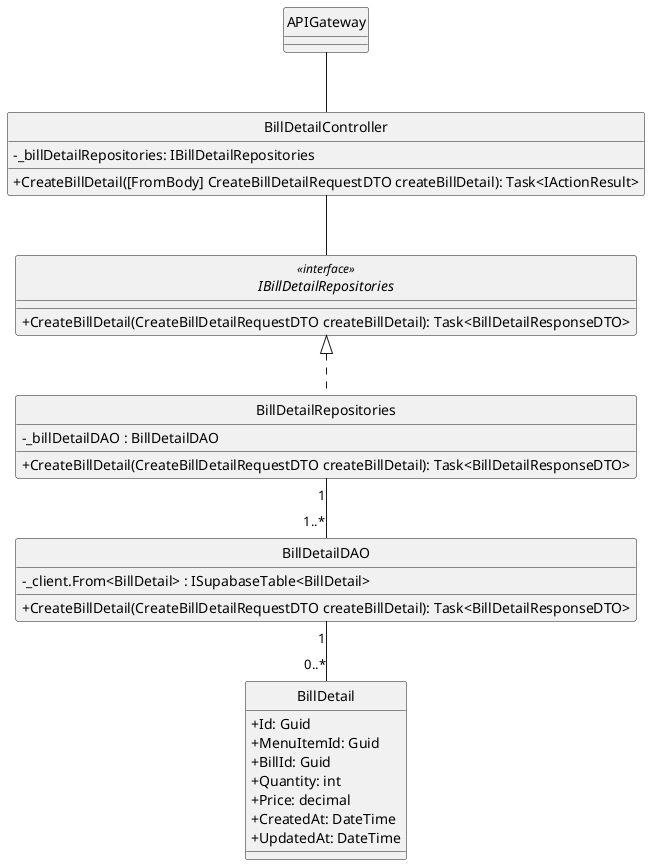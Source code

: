 @startuml
hide circle
skinparam classAttributeIconSize 0

class APIGateway {
}

class BillDetailController {
    - _billDetailRepositories: IBillDetailRepositories 
    + CreateBillDetail([FromBody] CreateBillDetailRequestDTO createBillDetail): Task<IActionResult> 
}

interface IBillDetailRepositories<<interface>>  {
    + CreateBillDetail(CreateBillDetailRequestDTO createBillDetail): Task<BillDetailResponseDTO> 
}

class BillDetailRepositories {
    - _billDetailDAO : BillDetailDAO

    + CreateBillDetail(CreateBillDetailRequestDTO createBillDetail): Task<BillDetailResponseDTO> 

}

class BillDetailDAO {
    - _client.From<BillDetail> : ISupabaseTable<BillDetail>
    + CreateBillDetail(CreateBillDetailRequestDTO createBillDetail): Task<BillDetailResponseDTO> 

}

class BillDetail {
    +Id: Guid
    +MenuItemId: Guid
    +BillId: Guid
    +Quantity: int
    +Price: decimal
    +CreatedAt: DateTime
    +UpdatedAt: DateTime
}

APIGateway -- BillDetailController
BillDetailController -- IBillDetailRepositories
IBillDetailRepositories <|.. BillDetailRepositories
BillDetailRepositories "1" -- "1..*" BillDetailDAO
BillDetailDAO "1" -- "0..*" BillDetail

@enduml
